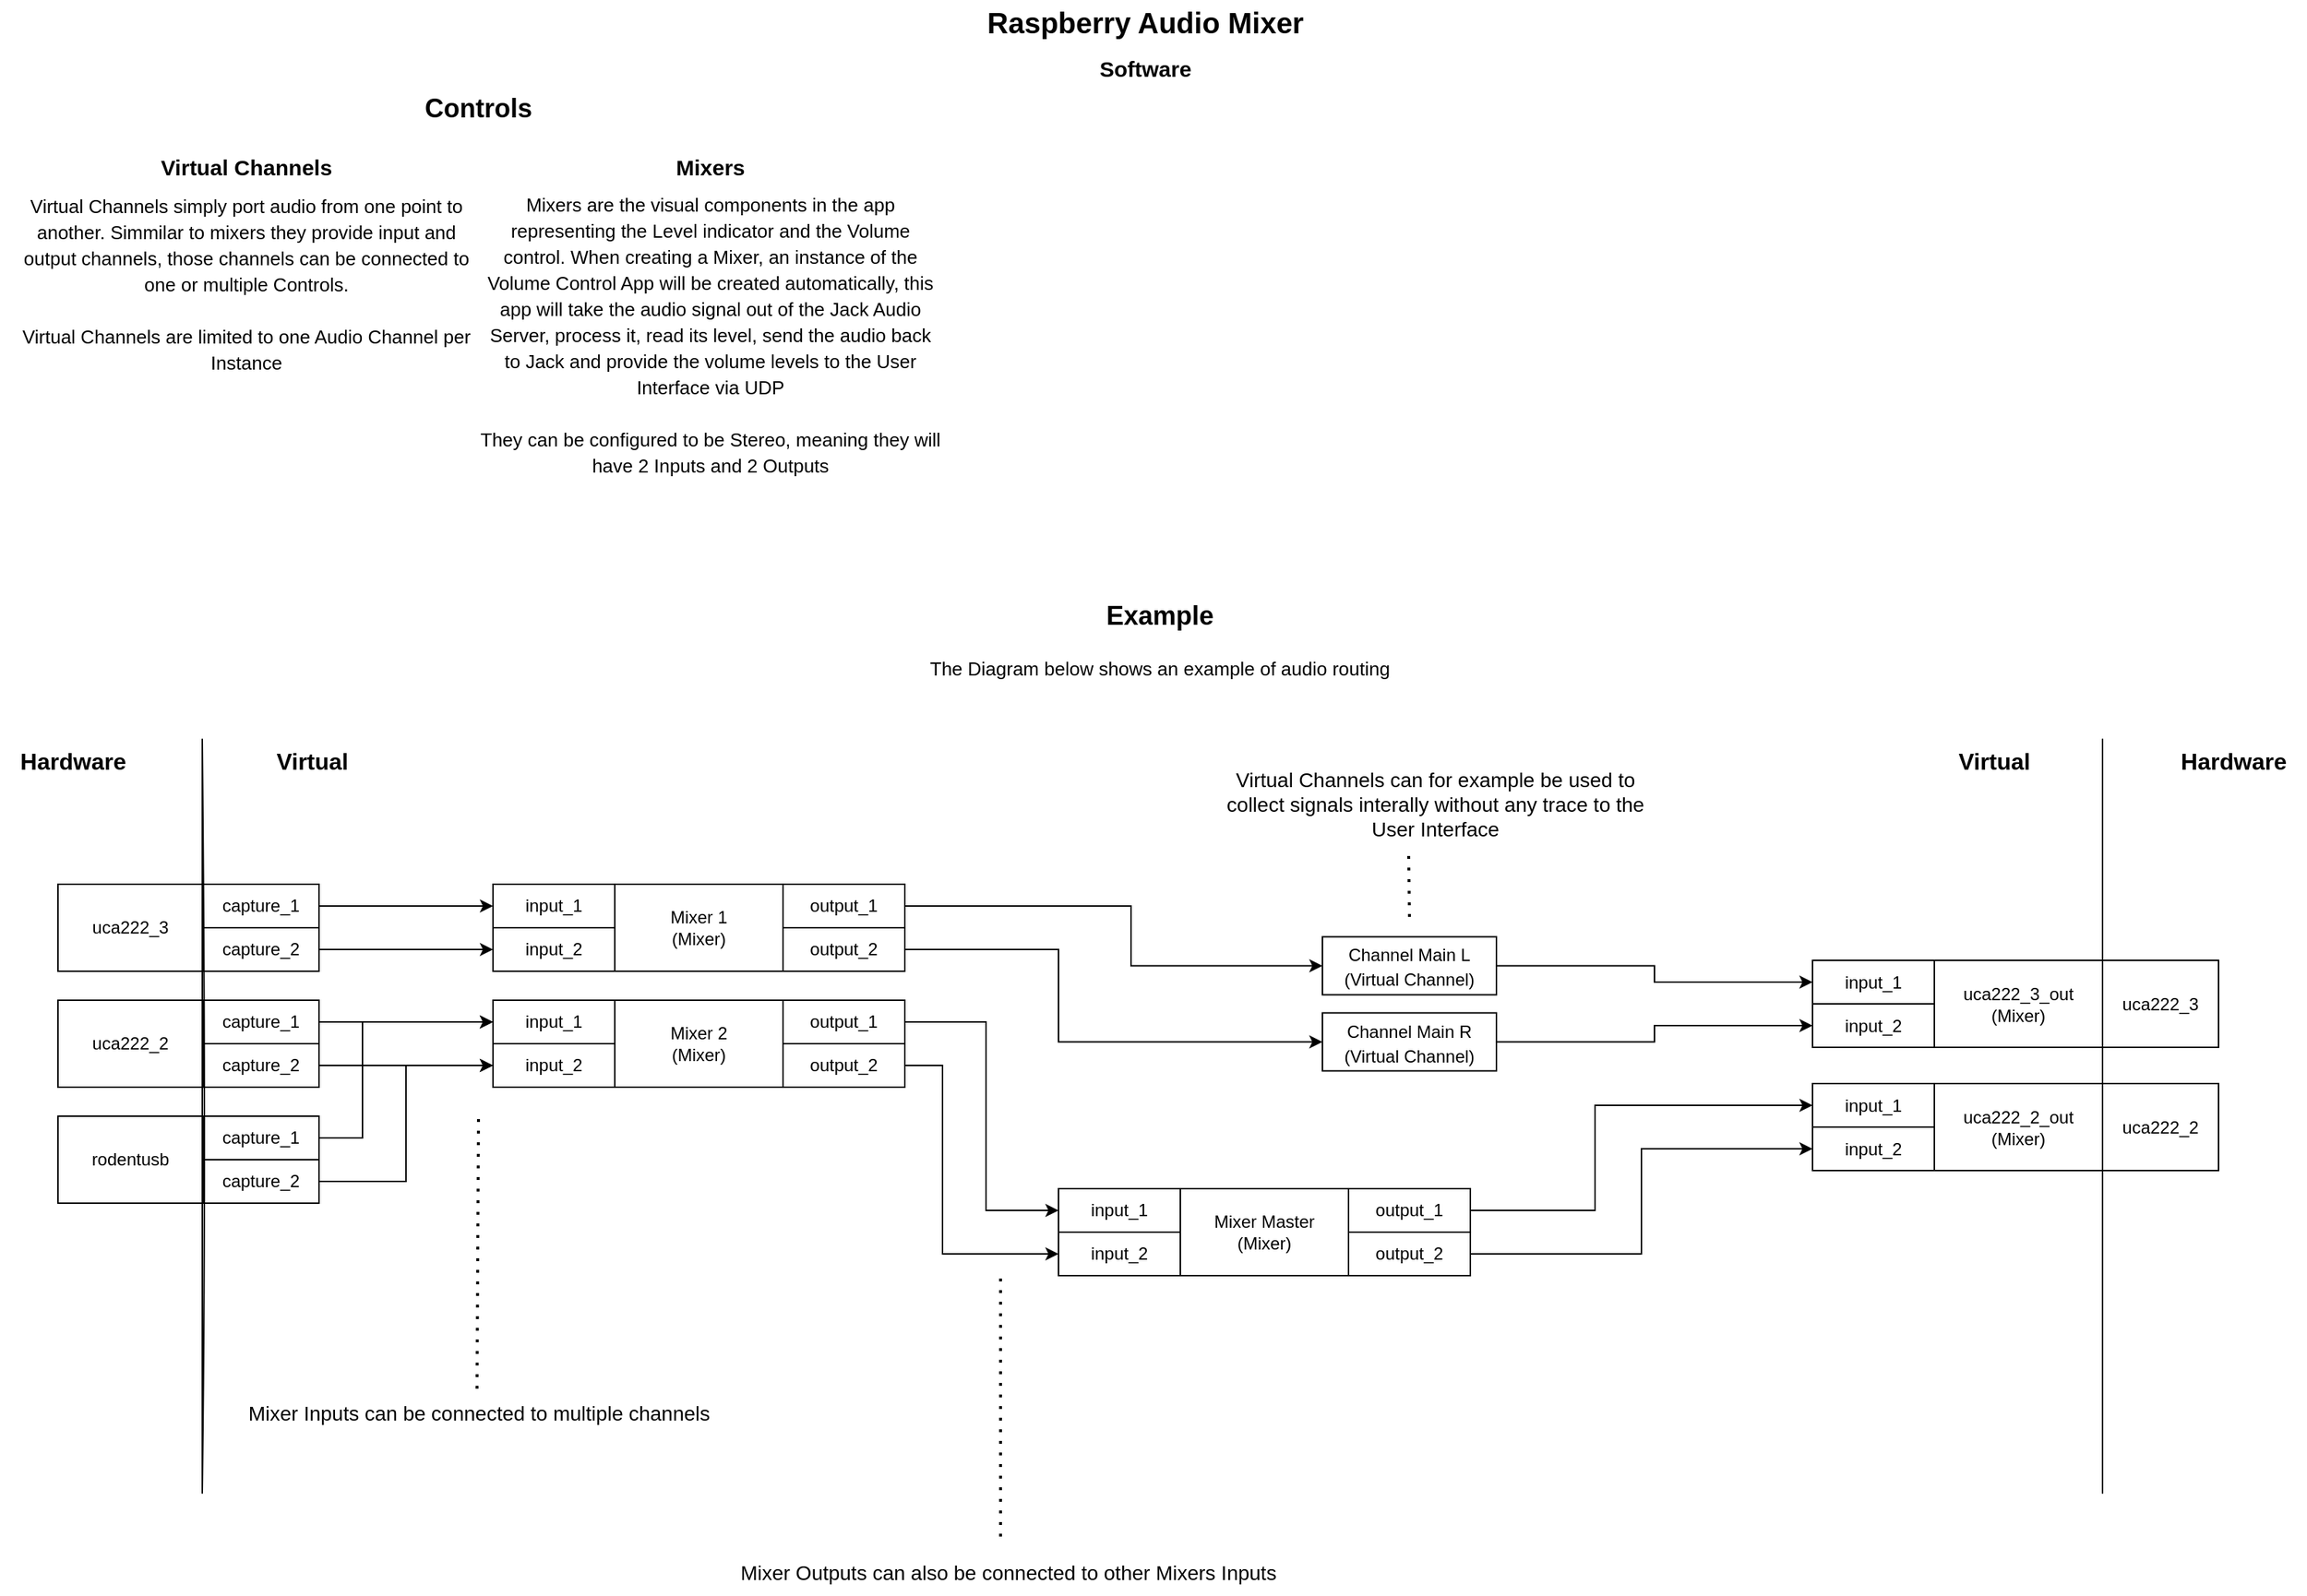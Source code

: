 <mxfile version="20.2.7" type="device"><diagram id="FaYrjjRxuwwqEUx8cfmB" name="Seite-1"><mxGraphModel dx="2062" dy="1146" grid="1" gridSize="10" guides="1" tooltips="1" connect="1" arrows="1" fold="1" page="1" pageScale="1" pageWidth="827" pageHeight="1169" math="0" shadow="0"><root><mxCell id="0"/><mxCell id="1" parent="0"/><mxCell id="6JBXhZqcUqUjmGdtC-1t-1" value="input_1" style="rounded=0;whiteSpace=wrap;html=1;" parent="1" vertex="1"><mxGeometry x="370" y="630" width="84" height="30" as="geometry"/></mxCell><mxCell id="6JBXhZqcUqUjmGdtC-1t-5" value="uca222_3" style="rounded=0;whiteSpace=wrap;html=1;" parent="1" vertex="1"><mxGeometry x="70" y="630" width="100" height="60" as="geometry"/></mxCell><mxCell id="nDlxS0MEXbdK5d1meDzu-3" style="edgeStyle=orthogonalEdgeStyle;rounded=0;orthogonalLoop=1;jettySize=auto;html=1;entryX=0;entryY=0.5;entryDx=0;entryDy=0;" edge="1" parent="1" source="6JBXhZqcUqUjmGdtC-1t-6" target="6JBXhZqcUqUjmGdtC-1t-1"><mxGeometry relative="1" as="geometry"/></mxCell><mxCell id="6JBXhZqcUqUjmGdtC-1t-6" value="capture_1" style="rounded=0;whiteSpace=wrap;html=1;" parent="1" vertex="1"><mxGeometry x="170" y="630" width="80" height="30" as="geometry"/></mxCell><mxCell id="nDlxS0MEXbdK5d1meDzu-4" style="edgeStyle=orthogonalEdgeStyle;rounded=0;orthogonalLoop=1;jettySize=auto;html=1;entryX=0;entryY=0.5;entryDx=0;entryDy=0;" edge="1" parent="1" source="6JBXhZqcUqUjmGdtC-1t-7" target="6JBXhZqcUqUjmGdtC-1t-22"><mxGeometry relative="1" as="geometry"/></mxCell><mxCell id="6JBXhZqcUqUjmGdtC-1t-7" value="capture_2" style="rounded=0;whiteSpace=wrap;html=1;" parent="1" vertex="1"><mxGeometry x="170" y="660" width="80" height="30" as="geometry"/></mxCell><mxCell id="6JBXhZqcUqUjmGdtC-1t-8" value="Mixer 1&lt;br&gt;(Mixer)" style="rounded=0;whiteSpace=wrap;html=1;" parent="1" vertex="1"><mxGeometry x="454" y="630" width="116" height="60" as="geometry"/></mxCell><mxCell id="6JBXhZqcUqUjmGdtC-1t-9" value="Mixer 2&lt;br&gt;(Mixer)" style="rounded=0;whiteSpace=wrap;html=1;" parent="1" vertex="1"><mxGeometry x="454" y="710" width="116" height="60" as="geometry"/></mxCell><mxCell id="6JBXhZqcUqUjmGdtC-1t-11" value="uca222_2" style="rounded=0;whiteSpace=wrap;html=1;" parent="1" vertex="1"><mxGeometry x="70" y="710" width="100" height="60" as="geometry"/></mxCell><mxCell id="6JBXhZqcUqUjmGdtC-1t-14" value="rodentusb" style="rounded=0;whiteSpace=wrap;html=1;" parent="1" vertex="1"><mxGeometry x="70" y="790" width="100" height="60" as="geometry"/></mxCell><mxCell id="nDlxS0MEXbdK5d1meDzu-5" style="edgeStyle=orthogonalEdgeStyle;rounded=0;orthogonalLoop=1;jettySize=auto;html=1;entryX=0;entryY=0.5;entryDx=0;entryDy=0;" edge="1" parent="1" source="6JBXhZqcUqUjmGdtC-1t-17" target="6JBXhZqcUqUjmGdtC-1t-23"><mxGeometry relative="1" as="geometry"/></mxCell><mxCell id="6JBXhZqcUqUjmGdtC-1t-17" value="capture_1" style="rounded=0;whiteSpace=wrap;html=1;" parent="1" vertex="1"><mxGeometry x="170" y="710" width="80" height="30" as="geometry"/></mxCell><mxCell id="nDlxS0MEXbdK5d1meDzu-6" style="edgeStyle=orthogonalEdgeStyle;rounded=0;orthogonalLoop=1;jettySize=auto;html=1;entryX=0;entryY=0.5;entryDx=0;entryDy=0;" edge="1" parent="1" source="6JBXhZqcUqUjmGdtC-1t-18" target="6JBXhZqcUqUjmGdtC-1t-24"><mxGeometry relative="1" as="geometry"/></mxCell><mxCell id="6JBXhZqcUqUjmGdtC-1t-18" value="capture_2" style="rounded=0;whiteSpace=wrap;html=1;" parent="1" vertex="1"><mxGeometry x="170" y="740" width="80" height="30" as="geometry"/></mxCell><mxCell id="nDlxS0MEXbdK5d1meDzu-7" style="edgeStyle=orthogonalEdgeStyle;rounded=0;orthogonalLoop=1;jettySize=auto;html=1;entryX=0;entryY=0.5;entryDx=0;entryDy=0;" edge="1" parent="1" source="6JBXhZqcUqUjmGdtC-1t-19" target="6JBXhZqcUqUjmGdtC-1t-23"><mxGeometry relative="1" as="geometry"><Array as="points"><mxPoint x="280" y="805"/><mxPoint x="280" y="725"/></Array></mxGeometry></mxCell><mxCell id="6JBXhZqcUqUjmGdtC-1t-19" value="capture_1" style="rounded=0;whiteSpace=wrap;html=1;" parent="1" vertex="1"><mxGeometry x="170" y="790" width="80" height="30" as="geometry"/></mxCell><mxCell id="nDlxS0MEXbdK5d1meDzu-8" style="edgeStyle=orthogonalEdgeStyle;rounded=0;orthogonalLoop=1;jettySize=auto;html=1;entryX=0;entryY=0.5;entryDx=0;entryDy=0;" edge="1" parent="1" source="6JBXhZqcUqUjmGdtC-1t-20" target="6JBXhZqcUqUjmGdtC-1t-24"><mxGeometry relative="1" as="geometry"/></mxCell><mxCell id="6JBXhZqcUqUjmGdtC-1t-20" value="capture_2" style="rounded=0;whiteSpace=wrap;html=1;" parent="1" vertex="1"><mxGeometry x="170" y="820" width="80" height="30" as="geometry"/></mxCell><mxCell id="6JBXhZqcUqUjmGdtC-1t-22" value="input_2" style="rounded=0;whiteSpace=wrap;html=1;" parent="1" vertex="1"><mxGeometry x="370" y="660" width="84" height="30" as="geometry"/></mxCell><mxCell id="6JBXhZqcUqUjmGdtC-1t-23" value="input_1" style="rounded=0;whiteSpace=wrap;html=1;" parent="1" vertex="1"><mxGeometry x="370" y="710" width="84" height="30" as="geometry"/></mxCell><mxCell id="6JBXhZqcUqUjmGdtC-1t-24" value="input_2" style="rounded=0;whiteSpace=wrap;html=1;" parent="1" vertex="1"><mxGeometry x="370" y="740" width="84" height="30" as="geometry"/></mxCell><mxCell id="nDlxS0MEXbdK5d1meDzu-30" style="edgeStyle=orthogonalEdgeStyle;rounded=0;orthogonalLoop=1;jettySize=auto;html=1;entryX=0;entryY=0.5;entryDx=0;entryDy=0;fontSize=12;" edge="1" parent="1" source="6JBXhZqcUqUjmGdtC-1t-28" target="nDlxS0MEXbdK5d1meDzu-22"><mxGeometry relative="1" as="geometry"><Array as="points"><mxPoint x="810" y="645"/><mxPoint x="810" y="686"/></Array></mxGeometry></mxCell><mxCell id="6JBXhZqcUqUjmGdtC-1t-28" value="output_1" style="rounded=0;whiteSpace=wrap;html=1;" parent="1" vertex="1"><mxGeometry x="570" y="630" width="84" height="30" as="geometry"/></mxCell><mxCell id="nDlxS0MEXbdK5d1meDzu-31" style="edgeStyle=orthogonalEdgeStyle;rounded=0;orthogonalLoop=1;jettySize=auto;html=1;entryX=0;entryY=0.5;entryDx=0;entryDy=0;fontSize=12;" edge="1" parent="1" source="6JBXhZqcUqUjmGdtC-1t-29" target="nDlxS0MEXbdK5d1meDzu-25"><mxGeometry relative="1" as="geometry"><Array as="points"><mxPoint x="760" y="675"/><mxPoint x="760" y="739"/></Array></mxGeometry></mxCell><mxCell id="6JBXhZqcUqUjmGdtC-1t-29" value="output_2" style="rounded=0;whiteSpace=wrap;html=1;" parent="1" vertex="1"><mxGeometry x="570" y="660" width="84" height="30" as="geometry"/></mxCell><mxCell id="nDlxS0MEXbdK5d1meDzu-19" style="edgeStyle=orthogonalEdgeStyle;rounded=0;orthogonalLoop=1;jettySize=auto;html=1;entryX=0;entryY=0.5;entryDx=0;entryDy=0;fontSize=14;" edge="1" parent="1" source="6JBXhZqcUqUjmGdtC-1t-30" target="nDlxS0MEXbdK5d1meDzu-11"><mxGeometry relative="1" as="geometry"><Array as="points"><mxPoint x="710" y="725"/><mxPoint x="710" y="855"/></Array></mxGeometry></mxCell><mxCell id="6JBXhZqcUqUjmGdtC-1t-30" value="output_1" style="rounded=0;whiteSpace=wrap;html=1;" parent="1" vertex="1"><mxGeometry x="570" y="710" width="84" height="30" as="geometry"/></mxCell><mxCell id="nDlxS0MEXbdK5d1meDzu-18" style="edgeStyle=orthogonalEdgeStyle;rounded=0;orthogonalLoop=1;jettySize=auto;html=1;entryX=0;entryY=0.5;entryDx=0;entryDy=0;fontSize=14;" edge="1" parent="1" source="6JBXhZqcUqUjmGdtC-1t-31" target="nDlxS0MEXbdK5d1meDzu-13"><mxGeometry relative="1" as="geometry"><Array as="points"><mxPoint x="680" y="755"/><mxPoint x="680" y="885"/></Array></mxGeometry></mxCell><mxCell id="6JBXhZqcUqUjmGdtC-1t-31" value="output_2" style="rounded=0;whiteSpace=wrap;html=1;" parent="1" vertex="1"><mxGeometry x="570" y="740" width="84" height="30" as="geometry"/></mxCell><mxCell id="6JBXhZqcUqUjmGdtC-1t-56" value="input_1" style="rounded=0;whiteSpace=wrap;html=1;" parent="1" vertex="1"><mxGeometry x="1280" y="682.5" width="84" height="30" as="geometry"/></mxCell><mxCell id="6JBXhZqcUqUjmGdtC-1t-57" value="uca222_3_out&lt;br&gt;(Mixer)" style="rounded=0;whiteSpace=wrap;html=1;" parent="1" vertex="1"><mxGeometry x="1364" y="682.5" width="116" height="60" as="geometry"/></mxCell><mxCell id="6JBXhZqcUqUjmGdtC-1t-58" value="input_2" style="rounded=0;whiteSpace=wrap;html=1;" parent="1" vertex="1"><mxGeometry x="1280" y="712.5" width="84" height="30" as="geometry"/></mxCell><mxCell id="6JBXhZqcUqUjmGdtC-1t-61" value="input_1" style="rounded=0;whiteSpace=wrap;html=1;" parent="1" vertex="1"><mxGeometry x="1280" y="767.5" width="84" height="30" as="geometry"/></mxCell><mxCell id="6JBXhZqcUqUjmGdtC-1t-62" value="uca222_2_out&lt;br&gt;(Mixer)" style="rounded=0;whiteSpace=wrap;html=1;" parent="1" vertex="1"><mxGeometry x="1364" y="767.5" width="116" height="60" as="geometry"/></mxCell><mxCell id="6JBXhZqcUqUjmGdtC-1t-63" value="input_2" style="rounded=0;whiteSpace=wrap;html=1;" parent="1" vertex="1"><mxGeometry x="1280" y="797.5" width="84" height="30" as="geometry"/></mxCell><mxCell id="6JBXhZqcUqUjmGdtC-1t-68" value="uca222_3" style="rounded=0;whiteSpace=wrap;html=1;" parent="1" vertex="1"><mxGeometry x="1480" y="682.5" width="80" height="60" as="geometry"/></mxCell><mxCell id="6JBXhZqcUqUjmGdtC-1t-69" value="uca222_2" style="rounded=0;whiteSpace=wrap;html=1;" parent="1" vertex="1"><mxGeometry x="1480" y="767.5" width="80" height="60" as="geometry"/></mxCell><mxCell id="6JBXhZqcUqUjmGdtC-1t-72" value="&lt;b&gt;&lt;font style=&quot;font-size: 16px;&quot;&gt;Hardware&lt;/font&gt;&lt;/b&gt;" style="text;html=1;align=center;verticalAlign=middle;resizable=0;points=[];autosize=1;strokeColor=none;fillColor=none;" parent="1" vertex="1"><mxGeometry x="1520" y="530" width="100" height="30" as="geometry"/></mxCell><mxCell id="6JBXhZqcUqUjmGdtC-1t-73" value="" style="endArrow=none;html=1;rounded=0;startSize=6;jumpSize=6;shadow=0;sketch=1;" parent="1" edge="1"><mxGeometry width="50" height="50" relative="1" as="geometry"><mxPoint x="1480" y="1050" as="sourcePoint"/><mxPoint x="1480" y="530" as="targetPoint"/></mxGeometry></mxCell><mxCell id="6JBXhZqcUqUjmGdtC-1t-74" value="&lt;b&gt;&lt;font style=&quot;font-size: 16px;&quot;&gt;Virtual&lt;/font&gt;&lt;/b&gt;" style="text;html=1;align=center;verticalAlign=middle;resizable=0;points=[];autosize=1;strokeColor=none;fillColor=none;" parent="1" vertex="1"><mxGeometry x="1370" y="530" width="70" height="30" as="geometry"/></mxCell><mxCell id="6JBXhZqcUqUjmGdtC-1t-75" value="&lt;b&gt;&lt;font style=&quot;font-size: 16px;&quot;&gt;Virtual&lt;/font&gt;&lt;/b&gt;" style="text;html=1;align=center;verticalAlign=middle;resizable=0;points=[];autosize=1;strokeColor=none;fillColor=none;" parent="1" vertex="1"><mxGeometry x="210" y="530" width="70" height="30" as="geometry"/></mxCell><mxCell id="6JBXhZqcUqUjmGdtC-1t-76" value="" style="endArrow=none;html=1;rounded=0;startSize=6;jumpSize=6;shadow=0;sketch=1;" parent="1" edge="1"><mxGeometry width="50" height="50" relative="1" as="geometry"><mxPoint x="169.5" y="1050" as="sourcePoint"/><mxPoint x="169.5" y="530" as="targetPoint"/></mxGeometry></mxCell><mxCell id="6JBXhZqcUqUjmGdtC-1t-77" value="&lt;b&gt;&lt;font style=&quot;font-size: 16px;&quot;&gt;Hardware&lt;/font&gt;&lt;/b&gt;" style="text;html=1;align=center;verticalAlign=middle;resizable=0;points=[];autosize=1;strokeColor=none;fillColor=none;" parent="1" vertex="1"><mxGeometry x="30" y="530" width="100" height="30" as="geometry"/></mxCell><mxCell id="6JBXhZqcUqUjmGdtC-1t-79" value="&lt;font style=&quot;font-size: 20px;&quot;&gt;&lt;b&gt;Raspberry Audio Mixer&lt;/b&gt;&lt;/font&gt;" style="text;html=1;strokeColor=none;fillColor=none;align=center;verticalAlign=middle;whiteSpace=wrap;rounded=0;fontSize=12;" parent="1" vertex="1"><mxGeometry x="640" y="20" width="360" height="30" as="geometry"/></mxCell><mxCell id="6JBXhZqcUqUjmGdtC-1t-80" value="&lt;font style=&quot;font-size: 20px;&quot;&gt;&lt;b style=&quot;font-size: 15px;&quot;&gt;Software&lt;/b&gt;&lt;/font&gt;" style="text;html=1;strokeColor=none;fillColor=none;align=center;verticalAlign=middle;whiteSpace=wrap;rounded=0;fontSize=12;" parent="1" vertex="1"><mxGeometry x="640" y="50" width="360" height="30" as="geometry"/></mxCell><mxCell id="6JBXhZqcUqUjmGdtC-1t-84" value="&lt;font style=&quot;font-size: 18px;&quot;&gt;&lt;b&gt;Controls&lt;/b&gt;&lt;/font&gt;" style="text;html=1;strokeColor=none;fillColor=none;align=center;verticalAlign=middle;whiteSpace=wrap;rounded=0;fontSize=15;" parent="1" vertex="1"><mxGeometry x="40" y="80" width="640" height="30" as="geometry"/></mxCell><mxCell id="6JBXhZqcUqUjmGdtC-1t-85" value="&lt;font size=&quot;1&quot; style=&quot;&quot;&gt;&lt;b style=&quot;font-size: 15px;&quot;&gt;Virtual Channels&lt;/b&gt;&lt;/font&gt;" style="text;html=1;strokeColor=none;fillColor=none;align=center;verticalAlign=middle;whiteSpace=wrap;rounded=0;fontSize=15;" parent="1" vertex="1"><mxGeometry x="40" y="120" width="320" height="30" as="geometry"/></mxCell><mxCell id="6JBXhZqcUqUjmGdtC-1t-86" value="&lt;font size=&quot;1&quot; style=&quot;&quot;&gt;&lt;b style=&quot;font-size: 15px;&quot;&gt;Mixers&lt;/b&gt;&lt;/font&gt;" style="text;html=1;strokeColor=none;fillColor=none;align=center;verticalAlign=middle;whiteSpace=wrap;rounded=0;fontSize=15;" parent="1" vertex="1"><mxGeometry x="360" y="120" width="320" height="30" as="geometry"/></mxCell><mxCell id="6JBXhZqcUqUjmGdtC-1t-87" value="&lt;font style=&quot;font-size: 13px;&quot;&gt;Virtual Channels simply port audio from one point to another. Simmilar to mixers they provide input and output channels, those channels can be connected to one or multiple Controls.&lt;br&gt;&lt;br&gt;Virtual Channels are limited to one Audio Channel per Instance&lt;br&gt;&lt;/font&gt;" style="text;html=1;strokeColor=none;fillColor=none;align=center;verticalAlign=middle;whiteSpace=wrap;rounded=0;fontSize=15;" parent="1" vertex="1"><mxGeometry x="40" y="150" width="320" height="130" as="geometry"/></mxCell><mxCell id="6JBXhZqcUqUjmGdtC-1t-88" value="&lt;font style=&quot;font-size: 13px;&quot;&gt;Mixers are the visual components in the app representing the Level indicator and the Volume control. When creating a Mixer, an instance of the Volume Control App will be created automatically, this app will take the audio signal out of the Jack Audio Server, process it, read its level, send the audio back to Jack and provide the volume levels to the User Interface via UDP&lt;br&gt;&lt;br&gt;They can be configured to be Stereo, meaning they will have 2 Inputs and 2 Outputs&lt;br&gt;&lt;/font&gt;" style="text;html=1;strokeColor=none;fillColor=none;align=center;verticalAlign=middle;whiteSpace=wrap;rounded=0;fontSize=15;" parent="1" vertex="1"><mxGeometry x="360" y="150" width="320" height="200" as="geometry"/></mxCell><mxCell id="nDlxS0MEXbdK5d1meDzu-1" value="&lt;font style=&quot;font-size: 18px;&quot;&gt;&lt;b&gt;Example&lt;/b&gt;&lt;/font&gt;" style="text;html=1;strokeColor=none;fillColor=none;align=center;verticalAlign=middle;whiteSpace=wrap;rounded=0;fontSize=15;" vertex="1" parent="1"><mxGeometry x="510" y="430" width="640" height="30" as="geometry"/></mxCell><mxCell id="nDlxS0MEXbdK5d1meDzu-2" value="&lt;font style=&quot;font-size: 13px;&quot;&gt;The Diagram below shows an example of audio routing&lt;br&gt;&lt;/font&gt;" style="text;html=1;strokeColor=none;fillColor=none;align=center;verticalAlign=middle;whiteSpace=wrap;rounded=0;fontSize=15;" vertex="1" parent="1"><mxGeometry x="510" y="460" width="640" height="40" as="geometry"/></mxCell><mxCell id="nDlxS0MEXbdK5d1meDzu-9" value="&lt;font style=&quot;font-size: 14px;&quot;&gt;Mixer Inputs can be connected to multiple channels&lt;/font&gt;" style="text;html=1;align=center;verticalAlign=middle;resizable=0;points=[];autosize=1;strokeColor=none;fillColor=none;" vertex="1" parent="1"><mxGeometry x="190" y="980" width="340" height="30" as="geometry"/></mxCell><mxCell id="nDlxS0MEXbdK5d1meDzu-10" value="" style="endArrow=none;dashed=1;html=1;dashPattern=1 3;strokeWidth=2;rounded=0;exitX=0.497;exitY=-0.067;exitDx=0;exitDy=0;exitPerimeter=0;" edge="1" parent="1" source="nDlxS0MEXbdK5d1meDzu-9"><mxGeometry width="50" height="50" relative="1" as="geometry"><mxPoint x="900" y="720" as="sourcePoint"/><mxPoint x="360" y="790" as="targetPoint"/></mxGeometry></mxCell><mxCell id="nDlxS0MEXbdK5d1meDzu-11" value="input_1" style="rounded=0;whiteSpace=wrap;html=1;" vertex="1" parent="1"><mxGeometry x="760" y="840" width="84" height="30" as="geometry"/></mxCell><mxCell id="nDlxS0MEXbdK5d1meDzu-12" value="Mixer Master&lt;br&gt;(Mixer)" style="rounded=0;whiteSpace=wrap;html=1;" vertex="1" parent="1"><mxGeometry x="844" y="840" width="116" height="60" as="geometry"/></mxCell><mxCell id="nDlxS0MEXbdK5d1meDzu-13" value="input_2" style="rounded=0;whiteSpace=wrap;html=1;" vertex="1" parent="1"><mxGeometry x="760" y="870" width="84" height="30" as="geometry"/></mxCell><mxCell id="nDlxS0MEXbdK5d1meDzu-23" style="edgeStyle=orthogonalEdgeStyle;rounded=0;orthogonalLoop=1;jettySize=auto;html=1;entryX=0;entryY=0.5;entryDx=0;entryDy=0;fontSize=14;" edge="1" parent="1" source="nDlxS0MEXbdK5d1meDzu-14" target="6JBXhZqcUqUjmGdtC-1t-61"><mxGeometry relative="1" as="geometry"><Array as="points"><mxPoint x="1130" y="855"/><mxPoint x="1130" y="783"/></Array></mxGeometry></mxCell><mxCell id="nDlxS0MEXbdK5d1meDzu-14" value="output_1" style="rounded=0;whiteSpace=wrap;html=1;" vertex="1" parent="1"><mxGeometry x="960" y="840" width="84" height="30" as="geometry"/></mxCell><mxCell id="nDlxS0MEXbdK5d1meDzu-24" style="edgeStyle=orthogonalEdgeStyle;rounded=0;orthogonalLoop=1;jettySize=auto;html=1;entryX=0;entryY=0.5;entryDx=0;entryDy=0;fontSize=14;" edge="1" parent="1" source="nDlxS0MEXbdK5d1meDzu-15" target="6JBXhZqcUqUjmGdtC-1t-63"><mxGeometry relative="1" as="geometry"/></mxCell><mxCell id="nDlxS0MEXbdK5d1meDzu-15" value="output_2" style="rounded=0;whiteSpace=wrap;html=1;" vertex="1" parent="1"><mxGeometry x="960" y="870" width="84" height="30" as="geometry"/></mxCell><mxCell id="nDlxS0MEXbdK5d1meDzu-20" value="&lt;font style=&quot;font-size: 14px;&quot;&gt;Mixer Outputs can also be connected to other Mixers Inputs&lt;/font&gt;" style="text;html=1;align=center;verticalAlign=middle;resizable=0;points=[];autosize=1;strokeColor=none;fillColor=none;" vertex="1" parent="1"><mxGeometry x="530" y="1090" width="390" height="30" as="geometry"/></mxCell><mxCell id="nDlxS0MEXbdK5d1meDzu-21" value="" style="endArrow=none;dashed=1;html=1;dashPattern=1 3;strokeWidth=2;rounded=0;" edge="1" parent="1"><mxGeometry width="50" height="50" relative="1" as="geometry"><mxPoint x="720" y="1080" as="sourcePoint"/><mxPoint x="720" y="900" as="targetPoint"/></mxGeometry></mxCell><mxCell id="nDlxS0MEXbdK5d1meDzu-26" style="edgeStyle=orthogonalEdgeStyle;rounded=0;orthogonalLoop=1;jettySize=auto;html=1;entryX=0;entryY=0.5;entryDx=0;entryDy=0;fontSize=12;" edge="1" parent="1" source="nDlxS0MEXbdK5d1meDzu-22" target="6JBXhZqcUqUjmGdtC-1t-56"><mxGeometry relative="1" as="geometry"/></mxCell><mxCell id="nDlxS0MEXbdK5d1meDzu-22" value="&lt;font style=&quot;font-size: 12px;&quot;&gt;Channel Main L&lt;br&gt;(Virtual Channel)&lt;/font&gt;" style="rounded=0;whiteSpace=wrap;html=1;fontSize=14;" vertex="1" parent="1"><mxGeometry x="942" y="666.25" width="120" height="40" as="geometry"/></mxCell><mxCell id="nDlxS0MEXbdK5d1meDzu-27" style="edgeStyle=orthogonalEdgeStyle;rounded=0;orthogonalLoop=1;jettySize=auto;html=1;entryX=0;entryY=0.5;entryDx=0;entryDy=0;fontSize=12;" edge="1" parent="1" source="nDlxS0MEXbdK5d1meDzu-25" target="6JBXhZqcUqUjmGdtC-1t-58"><mxGeometry relative="1" as="geometry"/></mxCell><mxCell id="nDlxS0MEXbdK5d1meDzu-25" value="&lt;font style=&quot;font-size: 12px;&quot;&gt;Channel Main R&lt;br&gt;(Virtual Channel)&lt;/font&gt;" style="rounded=0;whiteSpace=wrap;html=1;fontSize=14;" vertex="1" parent="1"><mxGeometry x="942" y="718.75" width="120" height="40" as="geometry"/></mxCell><mxCell id="nDlxS0MEXbdK5d1meDzu-33" value="&lt;span style=&quot;font-size: 14px;&quot;&gt;Virtual Channels can for example be used to collect signals interally without any trace to the User Interface&lt;/span&gt;" style="text;html=1;strokeColor=none;fillColor=none;align=center;verticalAlign=middle;whiteSpace=wrap;rounded=0;fontSize=12;" vertex="1" parent="1"><mxGeometry x="860" y="560" width="320" height="30" as="geometry"/></mxCell><mxCell id="nDlxS0MEXbdK5d1meDzu-35" value="" style="endArrow=none;dashed=1;html=1;dashPattern=1 3;strokeWidth=2;rounded=0;" edge="1" parent="1"><mxGeometry width="50" height="50" relative="1" as="geometry"><mxPoint x="1002" y="652.5" as="sourcePoint"/><mxPoint x="1001.5" y="610" as="targetPoint"/></mxGeometry></mxCell></root></mxGraphModel></diagram></mxfile>